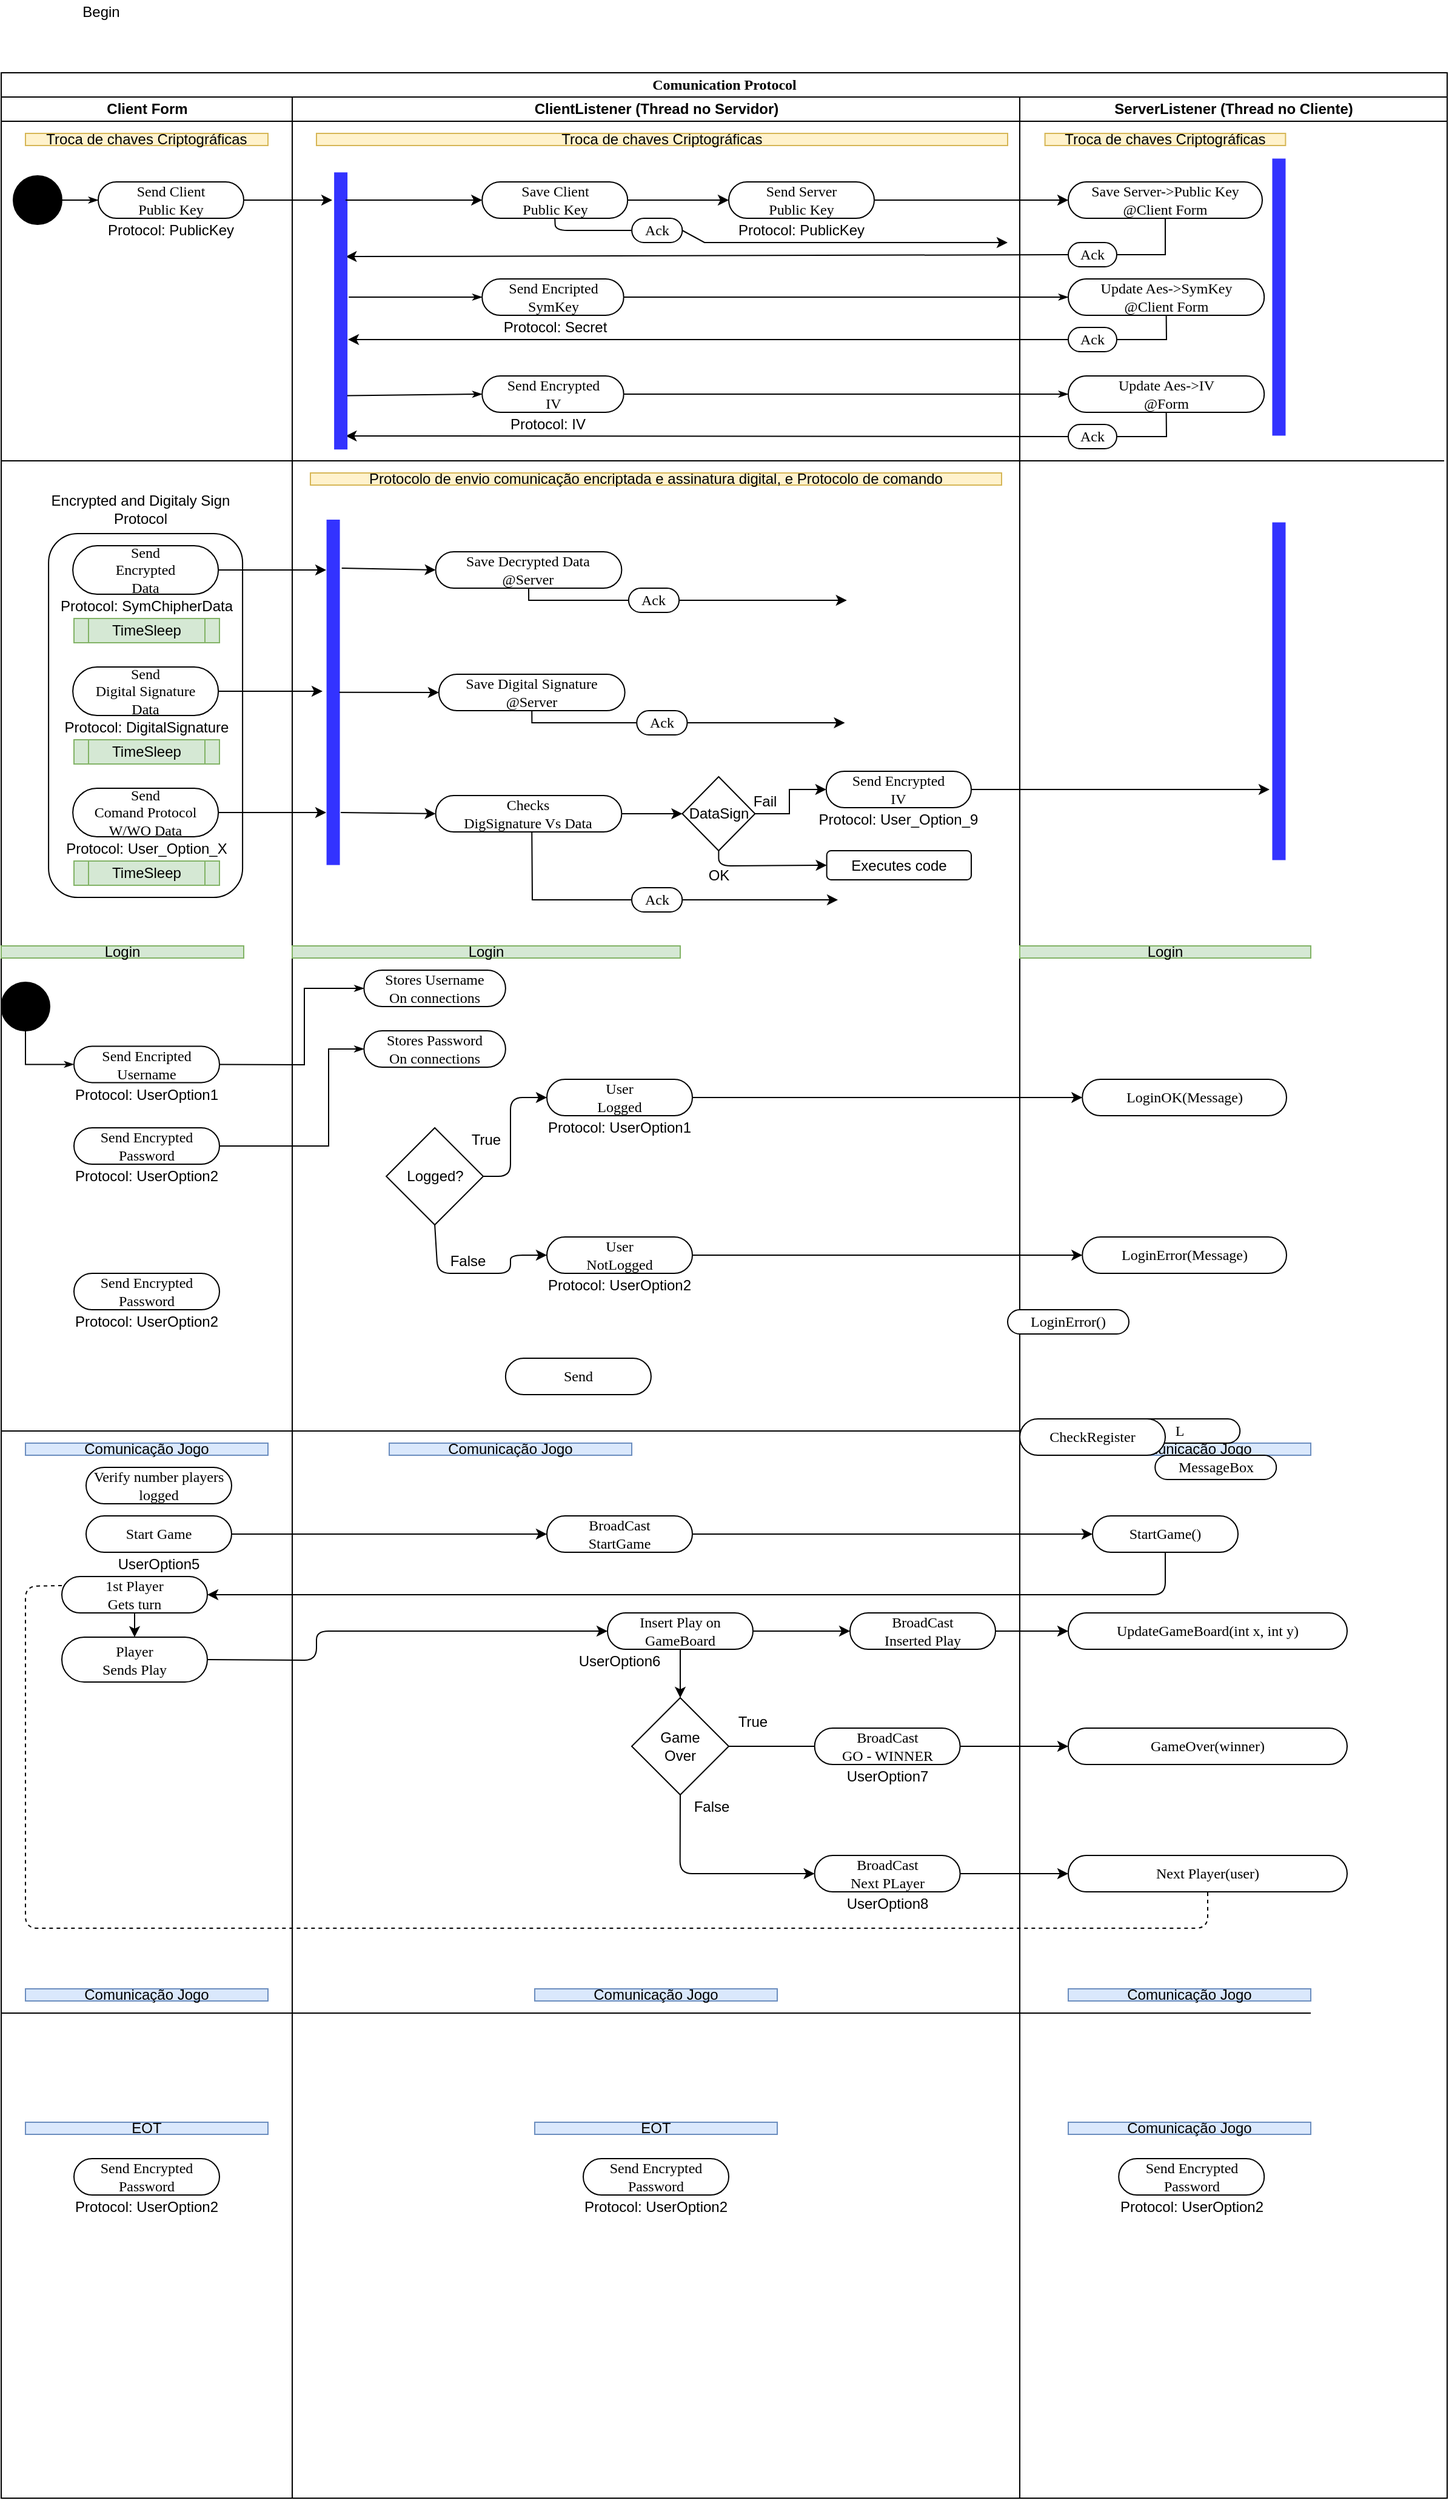 <mxfile version="12.9.13" type="device"><diagram name="Page-1" id="0783ab3e-0a74-02c8-0abd-f7b4e66b4bec"><mxGraphModel dx="1673" dy="967" grid="1" gridSize="10" guides="1" tooltips="1" connect="1" arrows="1" fold="1" page="1" pageScale="1" pageWidth="850" pageHeight="1100" background="#ffffff" math="0" shadow="0"><root><mxCell id="0"/><mxCell id="1" parent="0"/><mxCell id="bSccAnwzdmxCs68LairB-45" value="Begin" style="text;html=1;strokeColor=none;fillColor=none;align=center;verticalAlign=middle;whiteSpace=wrap;rounded=0;" parent="1" vertex="1"><mxGeometry x="105" width="35" height="20" as="geometry"/></mxCell><mxCell id="jubo3eDNt8fDiJuvAk2I-319" value="" style="endArrow=classic;html=1;entryX=0;entryY=0.5;entryDx=0;entryDy=0;" edge="1" parent="1" target="jubo3eDNt8fDiJuvAk2I-299"><mxGeometry width="50" height="50" relative="1" as="geometry"><mxPoint x="320" y="670" as="sourcePoint"/><mxPoint x="650" y="520" as="targetPoint"/></mxGeometry></mxCell><mxCell id="jubo3eDNt8fDiJuvAk2I-338" value="" style="endArrow=classic;html=1;exitX=1;exitY=0.5;exitDx=0;exitDy=0;" edge="1" parent="1" source="jubo3eDNt8fDiJuvAk2I-337"><mxGeometry width="50" height="50" relative="1" as="geometry"><mxPoint x="610" y="571" as="sourcePoint"/><mxPoint x="730" y="742" as="targetPoint"/></mxGeometry></mxCell><mxCell id="1c1d494c118603dd-1" value="Comunication Protocol" style="swimlane;html=1;childLayout=stackLayout;startSize=20;rounded=0;shadow=0;comic=0;labelBackgroundColor=none;strokeWidth=1;fontFamily=Verdana;fontSize=12;align=center;fillColor=#FFFFFF;" parent="1" vertex="1"><mxGeometry x="40" y="60" width="1192.49" height="2000" as="geometry"/></mxCell><mxCell id="bSccAnwzdmxCs68LairB-3" value="" style="endArrow=classic;html=1;exitX=1;exitY=0.5;exitDx=0;exitDy=0;" parent="1c1d494c118603dd-1" source="60571a20871a0731-8" edge="1"><mxGeometry width="50" height="50" relative="1" as="geometry"><mxPoint x="360" y="480" as="sourcePoint"/><mxPoint x="273" y="105" as="targetPoint"/></mxGeometry></mxCell><mxCell id="bSccAnwzdmxCs68LairB-34" style="rounded=0;html=1;labelBackgroundColor=none;startArrow=none;startFill=0;startSize=5;endArrow=classicThin;endFill=1;endSize=5;jettySize=auto;orthogonalLoop=1;strokeWidth=1;fontFamily=Verdana;fontSize=12;exitX=1;exitY=0.5;exitDx=0;exitDy=0;" parent="1c1d494c118603dd-1" source="bSccAnwzdmxCs68LairB-2" target="bSccAnwzdmxCs68LairB-11" edge="1"><mxGeometry relative="1" as="geometry"><mxPoint x="335.37" y="388" as="sourcePoint"/><mxPoint x="312.87" y="418" as="targetPoint"/></mxGeometry></mxCell><mxCell id="bSccAnwzdmxCs68LairB-36" style="edgeStyle=none;rounded=0;html=1;labelBackgroundColor=none;startArrow=none;startFill=0;startSize=5;endArrow=classicThin;endFill=1;endSize=5;jettySize=auto;orthogonalLoop=1;strokeWidth=1;fontFamily=Verdana;fontSize=12;exitX=1;exitY=0.5;exitDx=0;exitDy=0;entryX=0;entryY=0.5;entryDx=0;entryDy=0;" parent="1c1d494c118603dd-1" source="bSccAnwzdmxCs68LairB-35" target="bSccAnwzdmxCs68LairB-37" edge="1"><mxGeometry relative="1" as="geometry"><mxPoint x="457.745" y="340" as="sourcePoint"/><mxPoint x="501.615" y="372" as="targetPoint"/></mxGeometry></mxCell><mxCell id="bSccAnwzdmxCs68LairB-50" value="" style="endArrow=classic;html=1;exitX=0;exitY=0.5;exitDx=0;exitDy=0;" parent="1c1d494c118603dd-1" source="bSccAnwzdmxCs68LairB-48" edge="1"><mxGeometry width="50" height="50" relative="1" as="geometry"><mxPoint x="451.62" y="300" as="sourcePoint"/><mxPoint x="286" y="220" as="targetPoint"/></mxGeometry></mxCell><mxCell id="bSccAnwzdmxCs68LairB-53" value="" style="endArrow=classic;html=1;exitX=0;exitY=0.5;exitDx=0;exitDy=0;entryX=0.047;entryY=0.911;entryDx=0;entryDy=0;entryPerimeter=0;" parent="1c1d494c118603dd-1" source="bSccAnwzdmxCs68LairB-49" target="bSccAnwzdmxCs68LairB-38" edge="1"><mxGeometry width="50" height="50" relative="1" as="geometry"><mxPoint x="531.62" y="230" as="sourcePoint"/><mxPoint x="311.62" y="290" as="targetPoint"/></mxGeometry></mxCell><mxCell id="jubo3eDNt8fDiJuvAk2I-125" value="" style="endArrow=classic;html=1;entryX=0;entryY=0.5;entryDx=0;entryDy=0;exitX=1;exitY=0.5;exitDx=0;exitDy=0;" edge="1" parent="1c1d494c118603dd-1" source="jubo3eDNt8fDiJuvAk2I-119" target="jubo3eDNt8fDiJuvAk2I-4"><mxGeometry width="50" height="50" relative="1" as="geometry"><mxPoint x="780" y="327.31" as="sourcePoint"/><mxPoint x="830" y="277.31" as="targetPoint"/></mxGeometry></mxCell><mxCell id="jubo3eDNt8fDiJuvAk2I-134" value="" style="endArrow=classic;html=1;exitX=0;exitY=0.5;exitDx=0;exitDy=0;entryX=0.697;entryY=0.911;entryDx=0;entryDy=0;entryPerimeter=0;" edge="1" parent="1c1d494c118603dd-1" source="jubo3eDNt8fDiJuvAk2I-135" target="bSccAnwzdmxCs68LairB-38"><mxGeometry width="50" height="50" relative="1" as="geometry"><mxPoint x="405.62" y="190" as="sourcePoint"/><mxPoint x="290" y="150" as="targetPoint"/></mxGeometry></mxCell><mxCell id="1c1d494c118603dd-2" value="Client Form" style="swimlane;html=1;startSize=20;strokeColor=#000000;" parent="1c1d494c118603dd-1" vertex="1"><mxGeometry y="20" width="240" height="1980" as="geometry"/></mxCell><mxCell id="jubo3eDNt8fDiJuvAk2I-381" value="Encrypted and Digitaly Sign&lt;br&gt;Protocol" style="text;html=1;strokeColor=none;fillColor=none;align=center;verticalAlign=middle;whiteSpace=wrap;rounded=0;" vertex="1" parent="1c1d494c118603dd-2"><mxGeometry x="30" y="330" width="170" height="20" as="geometry"/></mxCell><mxCell id="jubo3eDNt8fDiJuvAk2I-153" value="" style="rounded=1;whiteSpace=wrap;html=1;" vertex="1" parent="1c1d494c118603dd-2"><mxGeometry x="39.06" y="360" width="160" height="300" as="geometry"/></mxCell><mxCell id="60571a20871a0731-4" value="" style="ellipse;whiteSpace=wrap;html=1;rounded=0;shadow=0;comic=0;labelBackgroundColor=none;strokeWidth=1;fillColor=#000000;fontFamily=Verdana;fontSize=12;align=center;" parent="1c1d494c118603dd-2" vertex="1"><mxGeometry x="10" y="65" width="40" height="40" as="geometry"/></mxCell><mxCell id="FUaLKaRU9jQ6jIUCndy3-42" value="Send Encrypted&lt;br&gt;Password" style="rounded=1;whiteSpace=wrap;html=1;shadow=0;comic=0;labelBackgroundColor=none;strokeWidth=1;fontFamily=Verdana;fontSize=12;align=center;arcSize=50;" parent="1c1d494c118603dd-2" vertex="1"><mxGeometry x="60" y="1700" width="120" height="30" as="geometry"/></mxCell><mxCell id="FUaLKaRU9jQ6jIUCndy3-41" value="Protocol: UserOption2" style="text;html=1;strokeColor=none;fillColor=none;align=center;verticalAlign=middle;whiteSpace=wrap;rounded=0;" parent="1c1d494c118603dd-2" vertex="1"><mxGeometry x="50" y="1730" width="140" height="20" as="geometry"/></mxCell><mxCell id="bSccAnwzdmxCs68LairB-56" value="Troca de chaves Criptográficas" style="text;html=1;strokeColor=#d6b656;fillColor=#fff2cc;align=center;verticalAlign=middle;whiteSpace=wrap;rounded=0;" parent="1c1d494c118603dd-2" vertex="1"><mxGeometry x="20" y="30" width="200" height="10" as="geometry"/></mxCell><mxCell id="FUaLKaRU9jQ6jIUCndy3-33" value="EOT" style="text;html=1;strokeColor=#6c8ebf;fillColor=#dae8fc;align=center;verticalAlign=middle;whiteSpace=wrap;rounded=0;" parent="1c1d494c118603dd-2" vertex="1"><mxGeometry x="20" y="1670" width="200" height="10" as="geometry"/></mxCell><mxCell id="jubo3eDNt8fDiJuvAk2I-344" value="TimeSleep" style="shape=process;whiteSpace=wrap;html=1;backgroundOutline=1;strokeColor=#82b366;fillColor=#d5e8d4;" vertex="1" parent="1c1d494c118603dd-2"><mxGeometry x="60" y="630" width="120" height="20" as="geometry"/></mxCell><mxCell id="FUaLKaRU9jQ6jIUCndy3-1" value="Protocol: PublicKey" style="text;html=1;strokeColor=none;fillColor=none;align=center;verticalAlign=middle;whiteSpace=wrap;rounded=0;" parent="1c1d494c118603dd-2" vertex="1"><mxGeometry x="80" y="100" width="120" height="20" as="geometry"/></mxCell><mxCell id="1c1d494c118603dd-27" style="edgeStyle=orthogonalEdgeStyle;rounded=0;html=1;labelBackgroundColor=none;startArrow=none;startFill=0;startSize=5;endArrow=classicThin;endFill=1;endSize=5;jettySize=auto;orthogonalLoop=1;strokeWidth=1;fontFamily=Verdana;fontSize=12;entryX=0;entryY=0.5;entryDx=0;entryDy=0;exitX=1;exitY=0.5;exitDx=0;exitDy=0;" parent="1c1d494c118603dd-2" source="60571a20871a0731-4" target="60571a20871a0731-8" edge="1"><mxGeometry relative="1" as="geometry"/></mxCell><mxCell id="60571a20871a0731-8" value="Send Client&lt;br&gt;Public Key" style="rounded=1;whiteSpace=wrap;html=1;shadow=0;comic=0;labelBackgroundColor=none;strokeWidth=1;fontFamily=Verdana;fontSize=12;align=center;arcSize=50;" parent="1c1d494c118603dd-2" vertex="1"><mxGeometry x="80" y="70" width="120" height="30" as="geometry"/></mxCell><mxCell id="bSccAnwzdmxCs68LairB-231" value="UserOption5" style="text;html=1;strokeColor=none;fillColor=none;align=center;verticalAlign=middle;whiteSpace=wrap;rounded=0;" parent="1c1d494c118603dd-2" vertex="1"><mxGeometry x="90" y="1200" width="80" height="20" as="geometry"/></mxCell><mxCell id="bSccAnwzdmxCs68LairB-161" value="1st Player&lt;br&gt;Gets turn" style="rounded=1;whiteSpace=wrap;html=1;shadow=0;comic=0;labelBackgroundColor=none;strokeWidth=1;fontFamily=Verdana;fontSize=12;align=center;arcSize=50;" parent="1c1d494c118603dd-2" vertex="1"><mxGeometry x="50" y="1220" width="120" height="30" as="geometry"/></mxCell><mxCell id="bSccAnwzdmxCs68LairB-172" value="" style="endArrow=classic;html=1;exitX=0.5;exitY=1;exitDx=0;exitDy=0;entryX=0.5;entryY=0;entryDx=0;entryDy=0;" parent="1c1d494c118603dd-2" source="bSccAnwzdmxCs68LairB-161" target="bSccAnwzdmxCs68LairB-173" edge="1"><mxGeometry width="50" height="50" relative="1" as="geometry"><mxPoint x="450" y="1300" as="sourcePoint"/><mxPoint x="500" y="1250" as="targetPoint"/></mxGeometry></mxCell><mxCell id="bSccAnwzdmxCs68LairB-190" value="Comunicação Jogo" style="text;html=1;strokeColor=#6c8ebf;fillColor=#dae8fc;align=center;verticalAlign=middle;whiteSpace=wrap;rounded=0;" parent="1c1d494c118603dd-2" vertex="1"><mxGeometry x="20" y="1110" width="200" height="10" as="geometry"/></mxCell><mxCell id="bSccAnwzdmxCs68LairB-153" value="Start Game" style="rounded=1;whiteSpace=wrap;html=1;shadow=0;comic=0;labelBackgroundColor=none;strokeWidth=1;fontFamily=Verdana;fontSize=12;align=center;arcSize=50;" parent="1c1d494c118603dd-2" vertex="1"><mxGeometry x="70" y="1170" width="120" height="30" as="geometry"/></mxCell><mxCell id="FUaLKaRU9jQ6jIUCndy3-159" value="Verify number players logged" style="rounded=1;whiteSpace=wrap;html=1;shadow=0;comic=0;labelBackgroundColor=none;strokeWidth=1;fontFamily=Verdana;fontSize=12;align=center;arcSize=50;" parent="1c1d494c118603dd-2" vertex="1"><mxGeometry x="70" y="1130" width="120" height="30" as="geometry"/></mxCell><mxCell id="bSccAnwzdmxCs68LairB-173" value="Player&lt;br&gt;Sends Play" style="rounded=1;whiteSpace=wrap;html=1;shadow=0;comic=0;labelBackgroundColor=none;strokeWidth=1;fontFamily=Verdana;fontSize=12;align=center;arcSize=50;" parent="1c1d494c118603dd-2" vertex="1"><mxGeometry x="50" y="1270" width="120" height="37" as="geometry"/></mxCell><mxCell id="bSccAnwzdmxCs68LairB-82" style="edgeStyle=orthogonalEdgeStyle;rounded=0;html=1;labelBackgroundColor=none;startArrow=none;startFill=0;startSize=5;endArrow=classicThin;endFill=1;endSize=5;jettySize=auto;orthogonalLoop=1;strokeWidth=1;fontFamily=Verdana;fontSize=12;entryX=0;entryY=0.5;entryDx=0;entryDy=0;exitX=0.5;exitY=1;exitDx=0;exitDy=0;" parent="1c1d494c118603dd-2" source="bSccAnwzdmxCs68LairB-83" target="bSccAnwzdmxCs68LairB-84" edge="1"><mxGeometry relative="1" as="geometry"/></mxCell><mxCell id="bSccAnwzdmxCs68LairB-83" value="" style="ellipse;whiteSpace=wrap;html=1;rounded=0;shadow=0;comic=0;labelBackgroundColor=none;strokeWidth=1;fillColor=#000000;fontFamily=Verdana;fontSize=12;align=center;" parent="1c1d494c118603dd-2" vertex="1"><mxGeometry y="730" width="40" height="40" as="geometry"/></mxCell><mxCell id="FUaLKaRU9jQ6jIUCndy3-164" value="Send Encrypted&lt;br&gt;Password" style="rounded=1;whiteSpace=wrap;html=1;shadow=0;comic=0;labelBackgroundColor=none;strokeWidth=1;fontFamily=Verdana;fontSize=12;align=center;arcSize=50;" parent="1c1d494c118603dd-2" vertex="1"><mxGeometry x="60" y="970" width="120" height="30" as="geometry"/></mxCell><mxCell id="FUaLKaRU9jQ6jIUCndy3-163" value="Protocol: UserOption2" style="text;html=1;strokeColor=none;fillColor=none;align=center;verticalAlign=middle;whiteSpace=wrap;rounded=0;" parent="1c1d494c118603dd-2" vertex="1"><mxGeometry x="50" y="1000" width="140" height="20" as="geometry"/></mxCell><mxCell id="FUaLKaRU9jQ6jIUCndy3-4" value="Protocol: UserOption2" style="text;html=1;strokeColor=none;fillColor=none;align=center;verticalAlign=middle;whiteSpace=wrap;rounded=0;" parent="1c1d494c118603dd-2" vertex="1"><mxGeometry x="50" y="880" width="140" height="20" as="geometry"/></mxCell><mxCell id="FUaLKaRU9jQ6jIUCndy3-2" value="Protocol: UserOption1" style="text;html=1;strokeColor=none;fillColor=none;align=center;verticalAlign=middle;whiteSpace=wrap;rounded=0;" parent="1c1d494c118603dd-2" vertex="1"><mxGeometry x="50" y="812.69" width="140" height="20" as="geometry"/></mxCell><mxCell id="bSccAnwzdmxCs68LairB-84" value="Send Encripted&lt;br&gt;Username" style="rounded=1;whiteSpace=wrap;html=1;shadow=0;comic=0;labelBackgroundColor=none;strokeWidth=1;fontFamily=Verdana;fontSize=12;align=center;arcSize=50;" parent="1c1d494c118603dd-2" vertex="1"><mxGeometry x="60" y="782.69" width="120" height="30" as="geometry"/></mxCell><mxCell id="bSccAnwzdmxCs68LairB-59" value="Login" style="text;html=1;strokeColor=#82b366;fillColor=#d5e8d4;align=center;verticalAlign=middle;whiteSpace=wrap;rounded=0;" parent="1c1d494c118603dd-2" vertex="1"><mxGeometry y="700" width="200" height="10" as="geometry"/></mxCell><mxCell id="bSccAnwzdmxCs68LairB-96" value="Send Encrypted&lt;br&gt;Password" style="rounded=1;whiteSpace=wrap;html=1;shadow=0;comic=0;labelBackgroundColor=none;strokeWidth=1;fontFamily=Verdana;fontSize=12;align=center;arcSize=50;" parent="1c1d494c118603dd-2" vertex="1"><mxGeometry x="60" y="850" width="120" height="30" as="geometry"/></mxCell><mxCell id="jubo3eDNt8fDiJuvAk2I-155" value="Protocol: User_Option_X" style="text;html=1;strokeColor=none;fillColor=none;align=center;verticalAlign=middle;whiteSpace=wrap;rounded=0;" vertex="1" parent="1c1d494c118603dd-2"><mxGeometry x="40" y="610" width="160" height="20" as="geometry"/></mxCell><mxCell id="jubo3eDNt8fDiJuvAk2I-152" value="Send&lt;br&gt;Comand Protocol&lt;br&gt;W/WO Data" style="rounded=1;whiteSpace=wrap;html=1;shadow=0;comic=0;labelBackgroundColor=none;strokeWidth=1;fontFamily=Verdana;fontSize=12;align=center;arcSize=50;" vertex="1" parent="1c1d494c118603dd-2"><mxGeometry x="59.06" y="570" width="120" height="40" as="geometry"/></mxCell><mxCell id="jubo3eDNt8fDiJuvAk2I-342" value="TimeSleep" style="shape=process;whiteSpace=wrap;html=1;backgroundOutline=1;strokeColor=#82b366;fillColor=#d5e8d4;" vertex="1" parent="1c1d494c118603dd-2"><mxGeometry x="60" y="530" width="120" height="20" as="geometry"/></mxCell><mxCell id="jubo3eDNt8fDiJuvAk2I-154" value="Protocol: DigitalSignature" style="text;html=1;strokeColor=none;fillColor=none;align=center;verticalAlign=middle;whiteSpace=wrap;rounded=0;" vertex="1" parent="1c1d494c118603dd-2"><mxGeometry x="40" y="510" width="160" height="20" as="geometry"/></mxCell><mxCell id="jubo3eDNt8fDiJuvAk2I-151" value="Send&lt;br&gt;Digital Signature&lt;br&gt;Data" style="rounded=1;whiteSpace=wrap;html=1;shadow=0;comic=0;labelBackgroundColor=none;strokeWidth=1;fontFamily=Verdana;fontSize=12;align=center;arcSize=50;" vertex="1" parent="1c1d494c118603dd-2"><mxGeometry x="59.06" y="470" width="120" height="40" as="geometry"/></mxCell><mxCell id="jubo3eDNt8fDiJuvAk2I-339" value="TimeSleep" style="shape=process;whiteSpace=wrap;html=1;backgroundOutline=1;strokeColor=#82b366;fillColor=#d5e8d4;" vertex="1" parent="1c1d494c118603dd-2"><mxGeometry x="60" y="430" width="120" height="20" as="geometry"/></mxCell><mxCell id="jubo3eDNt8fDiJuvAk2I-145" value="Protocol: SymChipherData" style="text;html=1;strokeColor=none;fillColor=none;align=center;verticalAlign=middle;whiteSpace=wrap;rounded=0;" vertex="1" parent="1c1d494c118603dd-2"><mxGeometry x="40" y="410" width="160" height="20" as="geometry"/></mxCell><mxCell id="jubo3eDNt8fDiJuvAk2I-147" value="Send&lt;br&gt;Encrypted&lt;br&gt;Data" style="rounded=1;whiteSpace=wrap;html=1;shadow=0;comic=0;labelBackgroundColor=none;strokeWidth=1;fontFamily=Verdana;fontSize=12;align=center;arcSize=50;" vertex="1" parent="1c1d494c118603dd-2"><mxGeometry x="59.06" y="370" width="120" height="40" as="geometry"/></mxCell><mxCell id="jubo3eDNt8fDiJuvAk2I-334" value="" style="endArrow=classic;html=1;exitX=1;exitY=0.5;exitDx=0;exitDy=0;rounded=0;" edge="1" parent="1c1d494c118603dd-1" source="jubo3eDNt8fDiJuvAk2I-332"><mxGeometry width="50" height="50" relative="1" as="geometry"><mxPoint x="575.75" y="150" as="sourcePoint"/><mxPoint x="830" y="140" as="targetPoint"/><Array as="points"><mxPoint x="580" y="140"/></Array></mxGeometry></mxCell><mxCell id="bSccAnwzdmxCs68LairB-86" style="edgeStyle=none;rounded=0;html=1;labelBackgroundColor=none;startArrow=none;startFill=0;startSize=5;endArrow=classicThin;endFill=1;endSize=5;jettySize=auto;orthogonalLoop=1;strokeWidth=1;fontFamily=Verdana;fontSize=12;entryX=0;entryY=0.5;entryDx=0;entryDy=0;exitX=1;exitY=0.5;exitDx=0;exitDy=0;" parent="1c1d494c118603dd-1" source="bSccAnwzdmxCs68LairB-84" target="bSccAnwzdmxCs68LairB-87" edge="1"><mxGeometry relative="1" as="geometry"><mxPoint x="257.19" y="775.0" as="sourcePoint"/><mxPoint x="-17.81" y="881.112" as="targetPoint"/><Array as="points"><mxPoint x="250" y="818"/><mxPoint x="250" y="755"/></Array></mxGeometry></mxCell><mxCell id="bSccAnwzdmxCs68LairB-88" style="edgeStyle=none;rounded=0;html=1;labelBackgroundColor=none;startArrow=none;startFill=0;startSize=5;endArrow=classicThin;endFill=1;endSize=5;jettySize=auto;orthogonalLoop=1;strokeWidth=1;fontFamily=Verdana;fontSize=12;entryX=0;entryY=0.5;entryDx=0;entryDy=0;exitX=1;exitY=0.5;exitDx=0;exitDy=0;" parent="1c1d494c118603dd-1" source="bSccAnwzdmxCs68LairB-96" target="bSccAnwzdmxCs68LairB-89" edge="1"><mxGeometry relative="1" as="geometry"><mxPoint x="250" y="910" as="sourcePoint"/><mxPoint x="25.44" y="765" as="targetPoint"/><Array as="points"><mxPoint x="270" y="885"/><mxPoint x="270" y="805"/></Array></mxGeometry></mxCell><mxCell id="FUaLKaRU9jQ6jIUCndy3-19" value="" style="endArrow=classic;html=1;entryX=0;entryY=0.5;entryDx=0;entryDy=0;exitX=1;exitY=0.5;exitDx=0;exitDy=0;" parent="1c1d494c118603dd-1" source="FUaLKaRU9jQ6jIUCndy3-17" target="FUaLKaRU9jQ6jIUCndy3-12" edge="1"><mxGeometry width="50" height="50" relative="1" as="geometry"><mxPoint x="370" y="800" as="sourcePoint"/><mxPoint x="420" y="750" as="targetPoint"/></mxGeometry></mxCell><mxCell id="FUaLKaRU9jQ6jIUCndy3-11" value="" style="endArrow=classic;html=1;entryX=0;entryY=0.5;entryDx=0;entryDy=0;exitX=1;exitY=0.5;exitDx=0;exitDy=0;" parent="1c1d494c118603dd-1" source="FUaLKaRU9jQ6jIUCndy3-6" target="bSccAnwzdmxCs68LairB-93" edge="1"><mxGeometry width="50" height="50" relative="1" as="geometry"><mxPoint x="370" y="1040" as="sourcePoint"/><mxPoint x="420" y="990" as="targetPoint"/></mxGeometry></mxCell><mxCell id="jubo3eDNt8fDiJuvAk2I-305" value="" style="endArrow=classic;html=1;exitX=1;exitY=0.5;exitDx=0;exitDy=0;" edge="1" parent="1c1d494c118603dd-1" source="jubo3eDNt8fDiJuvAk2I-301"><mxGeometry width="50" height="50" relative="1" as="geometry"><mxPoint x="547.37" y="410" as="sourcePoint"/><mxPoint x="697.37" y="435" as="targetPoint"/></mxGeometry></mxCell><mxCell id="1c1d494c118603dd-4" value="ClientListener (Thread no Servidor)" style="swimlane;html=1;startSize=20;strokeColor=#000000;" parent="1c1d494c118603dd-1" vertex="1"><mxGeometry x="240" y="20" width="600" height="1980" as="geometry"/></mxCell><mxCell id="bSccAnwzdmxCs68LairB-43" style="edgeStyle=none;rounded=0;html=1;labelBackgroundColor=none;startArrow=none;startFill=0;startSize=5;endArrow=classicThin;endFill=1;endSize=5;jettySize=auto;orthogonalLoop=1;strokeWidth=1;fontFamily=Verdana;fontSize=12;entryX=0;entryY=0.5;entryDx=0;entryDy=0;" parent="1c1d494c118603dd-4" target="bSccAnwzdmxCs68LairB-2" edge="1"><mxGeometry relative="1" as="geometry"><mxPoint x="46.62" y="165" as="sourcePoint"/><mxPoint x="51.62" y="331.112" as="targetPoint"/></mxGeometry></mxCell><mxCell id="jubo3eDNt8fDiJuvAk2I-139" value="" style="whiteSpace=wrap;html=1;rounded=0;shadow=0;comic=0;labelBackgroundColor=none;strokeWidth=1;fillColor=#3333FF;fontFamily=Verdana;fontSize=12;align=center;rotation=-90;strokeColor=#3333FF;" vertex="1" parent="1c1d494c118603dd-4"><mxGeometry x="-108.1" y="485.9" width="283.8" height="10" as="geometry"/></mxCell><mxCell id="bSccAnwzdmxCs68LairB-38" value="" style="whiteSpace=wrap;html=1;rounded=0;shadow=0;comic=0;labelBackgroundColor=none;strokeWidth=1;fillColor=#3333FF;fontFamily=Verdana;fontSize=12;align=center;rotation=-90;strokeColor=#3333FF;" parent="1c1d494c118603dd-4" vertex="1"><mxGeometry x="-73.69" y="171.39" width="227.49" height="10" as="geometry"/></mxCell><mxCell id="bSccAnwzdmxCs68LairB-44" style="edgeStyle=none;rounded=0;html=1;labelBackgroundColor=none;startArrow=none;startFill=0;startSize=5;endArrow=classicThin;endFill=1;endSize=5;jettySize=auto;orthogonalLoop=1;strokeWidth=1;fontFamily=Verdana;fontSize=12;entryX=0;entryY=0.5;entryDx=0;entryDy=0;exitX=0.193;exitY=1.03;exitDx=0;exitDy=0;exitPerimeter=0;" parent="1c1d494c118603dd-4" target="bSccAnwzdmxCs68LairB-35" edge="1" source="bSccAnwzdmxCs68LairB-38"><mxGeometry relative="1" as="geometry"><mxPoint x="48" y="245" as="sourcePoint"/><mxPoint x="94.87" y="215" as="targetPoint"/></mxGeometry></mxCell><mxCell id="jubo3eDNt8fDiJuvAk2I-298" value="Save Digital Signature&lt;br&gt;@Server" style="rounded=1;whiteSpace=wrap;html=1;shadow=0;comic=0;labelBackgroundColor=none;strokeWidth=1;fontFamily=Verdana;fontSize=12;align=center;arcSize=50;" vertex="1" parent="1c1d494c118603dd-4"><mxGeometry x="120.94" y="476" width="153.38" height="30" as="geometry"/></mxCell><mxCell id="jubo3eDNt8fDiJuvAk2I-308" value="" style="endArrow=none;html=1;entryX=0.5;entryY=1;entryDx=0;entryDy=0;rounded=0;exitX=0;exitY=0.5;exitDx=0;exitDy=0;" edge="1" parent="1c1d494c118603dd-4" source="jubo3eDNt8fDiJuvAk2I-309" target="jubo3eDNt8fDiJuvAk2I-298"><mxGeometry width="50" height="50" relative="1" as="geometry"><mxPoint x="105.75" y="462" as="sourcePoint"/><mxPoint x="201.69" y="506" as="targetPoint"/><Array as="points"><mxPoint x="197.69" y="516"/></Array></mxGeometry></mxCell><mxCell id="jubo3eDNt8fDiJuvAk2I-310" value="" style="endArrow=classic;html=1;exitX=1;exitY=0.5;exitDx=0;exitDy=0;" edge="1" parent="1c1d494c118603dd-4" source="jubo3eDNt8fDiJuvAk2I-309"><mxGeometry width="50" height="50" relative="1" as="geometry"><mxPoint x="275.75" y="492" as="sourcePoint"/><mxPoint x="455.75" y="516" as="targetPoint"/></mxGeometry></mxCell><mxCell id="jubo3eDNt8fDiJuvAk2I-302" value="" style="endArrow=none;html=1;entryX=0.5;entryY=1;entryDx=0;entryDy=0;rounded=0;exitX=0;exitY=0.5;exitDx=0;exitDy=0;" edge="1" parent="1c1d494c118603dd-4" source="jubo3eDNt8fDiJuvAk2I-301" target="jubo3eDNt8fDiJuvAk2I-141"><mxGeometry width="50" height="50" relative="1" as="geometry"><mxPoint x="379.06" y="421" as="sourcePoint"/><mxPoint x="212.68" y="421" as="targetPoint"/><Array as="points"><mxPoint x="195.06" y="415"/></Array></mxGeometry></mxCell><mxCell id="jubo3eDNt8fDiJuvAk2I-141" value="Save Decrypted Data&lt;br&gt;@Server" style="rounded=1;whiteSpace=wrap;html=1;shadow=0;comic=0;labelBackgroundColor=none;strokeWidth=1;fontFamily=Verdana;fontSize=12;align=center;arcSize=50;" vertex="1" parent="1c1d494c118603dd-4"><mxGeometry x="118.31" y="375" width="153.38" height="30" as="geometry"/></mxCell><mxCell id="jubo3eDNt8fDiJuvAk2I-301" value="Ack" style="rounded=1;whiteSpace=wrap;html=1;shadow=0;comic=0;labelBackgroundColor=none;strokeWidth=1;fontFamily=Verdana;fontSize=12;align=center;arcSize=50;" vertex="1" parent="1c1d494c118603dd-4"><mxGeometry x="277.44" y="405" width="41.62" height="20" as="geometry"/></mxCell><mxCell id="jubo3eDNt8fDiJuvAk2I-309" value="Ack" style="rounded=1;whiteSpace=wrap;html=1;shadow=0;comic=0;labelBackgroundColor=none;strokeWidth=1;fontFamily=Verdana;fontSize=12;align=center;arcSize=50;" vertex="1" parent="1c1d494c118603dd-4"><mxGeometry x="284.13" y="506" width="41.62" height="20" as="geometry"/></mxCell><mxCell id="jubo3eDNt8fDiJuvAk2I-140" value="Protocolo de envio comunicação encriptada e assinatura digital, e Protocolo de comando" style="text;html=1;strokeColor=#d6b656;fillColor=#fff2cc;align=center;verticalAlign=middle;whiteSpace=wrap;rounded=0;" vertex="1" parent="1c1d494c118603dd-4"><mxGeometry x="15" y="310" width="570" height="10" as="geometry"/></mxCell><mxCell id="jubo3eDNt8fDiJuvAk2I-1" value="Save Client&lt;br&gt;Public Key" style="rounded=1;whiteSpace=wrap;html=1;shadow=0;comic=0;labelBackgroundColor=none;strokeWidth=1;fontFamily=Verdana;fontSize=12;align=center;arcSize=50;" vertex="1" parent="1c1d494c118603dd-4"><mxGeometry x="156.62" y="70.0" width="120" height="30" as="geometry"/></mxCell><mxCell id="bSccAnwzdmxCs68LairB-2" value="Send Encripted SymKey" style="rounded=1;whiteSpace=wrap;html=1;shadow=0;comic=0;labelBackgroundColor=none;strokeWidth=1;fontFamily=Verdana;fontSize=12;align=center;arcSize=50;" parent="1c1d494c118603dd-4" vertex="1"><mxGeometry x="156.62" y="150" width="116.75" height="30" as="geometry"/></mxCell><mxCell id="FUaLKaRU9jQ6jIUCndy3-15" value="Protocol: Secret" style="text;html=1;strokeColor=none;fillColor=none;align=center;verticalAlign=middle;whiteSpace=wrap;rounded=0;" parent="1c1d494c118603dd-4" vertex="1"><mxGeometry x="156.62" y="180" width="120" height="20" as="geometry"/></mxCell><mxCell id="FUaLKaRU9jQ6jIUCndy3-16" value="Protocol: IV" style="text;html=1;strokeColor=none;fillColor=none;align=center;verticalAlign=middle;whiteSpace=wrap;rounded=0;" parent="1c1d494c118603dd-4" vertex="1"><mxGeometry x="150.94" y="260" width="120" height="20" as="geometry"/></mxCell><mxCell id="bSccAnwzdmxCs68LairB-35" value="Send Encrypted&lt;br&gt;IV" style="rounded=1;whiteSpace=wrap;html=1;shadow=0;comic=0;labelBackgroundColor=none;strokeWidth=1;fontFamily=Verdana;fontSize=12;align=center;arcSize=50;" parent="1c1d494c118603dd-4" vertex="1"><mxGeometry x="156.62" y="230" width="116.75" height="30" as="geometry"/></mxCell><mxCell id="jubo3eDNt8fDiJuvAk2I-137" value="" style="endArrow=none;html=1;" edge="1" parent="1c1d494c118603dd-4"><mxGeometry width="50" height="50" relative="1" as="geometry"><mxPoint x="-240" y="300" as="sourcePoint"/><mxPoint x="950" y="300" as="targetPoint"/></mxGeometry></mxCell><mxCell id="FUaLKaRU9jQ6jIUCndy3-25" value="" style="endArrow=none;html=1;" parent="1c1d494c118603dd-4" edge="1"><mxGeometry width="50" height="50" relative="1" as="geometry"><mxPoint x="-240" y="1580" as="sourcePoint"/><mxPoint x="840" y="1580" as="targetPoint"/></mxGeometry></mxCell><mxCell id="jubo3eDNt8fDiJuvAk2I-332" value="Ack" style="rounded=1;whiteSpace=wrap;html=1;shadow=0;comic=0;labelBackgroundColor=none;strokeWidth=1;fontFamily=Verdana;fontSize=12;align=center;arcSize=50;" vertex="1" parent="1c1d494c118603dd-4"><mxGeometry x="280.07" y="100" width="41.62" height="20" as="geometry"/></mxCell><mxCell id="bSccAnwzdmxCs68LairB-57" value="Troca de chaves Criptográficas" style="text;html=1;strokeColor=#d6b656;fillColor=#fff2cc;align=center;verticalAlign=middle;whiteSpace=wrap;rounded=0;" parent="1c1d494c118603dd-4" vertex="1"><mxGeometry x="20" y="30" width="570" height="10" as="geometry"/></mxCell><mxCell id="jubo3eDNt8fDiJuvAk2I-119" value="Send Server&lt;br&gt;Public Key" style="rounded=1;whiteSpace=wrap;html=1;shadow=0;comic=0;labelBackgroundColor=none;strokeWidth=1;fontFamily=Verdana;fontSize=12;align=center;arcSize=50;" vertex="1" parent="1c1d494c118603dd-4"><mxGeometry x="360" y="70.0" width="120" height="30" as="geometry"/></mxCell><mxCell id="jubo3eDNt8fDiJuvAk2I-120" value="Protocol: PublicKey" style="text;html=1;strokeColor=none;fillColor=none;align=center;verticalAlign=middle;whiteSpace=wrap;rounded=0;" vertex="1" parent="1c1d494c118603dd-4"><mxGeometry x="360.0" y="100" width="120" height="20" as="geometry"/></mxCell><mxCell id="FUaLKaRU9jQ6jIUCndy3-35" value="EOT" style="text;html=1;strokeColor=#6c8ebf;fillColor=#dae8fc;align=center;verticalAlign=middle;whiteSpace=wrap;rounded=0;" parent="1c1d494c118603dd-4" vertex="1"><mxGeometry x="200" y="1670" width="200" height="10" as="geometry"/></mxCell><mxCell id="FUaLKaRU9jQ6jIUCndy3-43" value="Send Encrypted&lt;br&gt;Password" style="rounded=1;whiteSpace=wrap;html=1;shadow=0;comic=0;labelBackgroundColor=none;strokeWidth=1;fontFamily=Verdana;fontSize=12;align=center;arcSize=50;" parent="1c1d494c118603dd-4" vertex="1"><mxGeometry x="240" y="1700" width="120" height="30" as="geometry"/></mxCell><mxCell id="FUaLKaRU9jQ6jIUCndy3-44" value="Protocol: UserOption2" style="text;html=1;strokeColor=none;fillColor=none;align=center;verticalAlign=middle;whiteSpace=wrap;rounded=0;" parent="1c1d494c118603dd-4" vertex="1"><mxGeometry x="230" y="1730" width="140" height="20" as="geometry"/></mxCell><mxCell id="jubo3eDNt8fDiJuvAk2I-121" value="" style="endArrow=classic;html=1;exitX=1;exitY=0.5;exitDx=0;exitDy=0;entryX=0;entryY=0.5;entryDx=0;entryDy=0;" edge="1" parent="1c1d494c118603dd-4" source="jubo3eDNt8fDiJuvAk2I-1" target="jubo3eDNt8fDiJuvAk2I-119"><mxGeometry width="50" height="50" relative="1" as="geometry"><mxPoint x="540" y="307.31" as="sourcePoint"/><mxPoint x="590" y="257.31" as="targetPoint"/></mxGeometry></mxCell><mxCell id="jubo3eDNt8fDiJuvAk2I-133" value="" style="endArrow=classic;html=1;entryX=0;entryY=0.5;entryDx=0;entryDy=0;" edge="1" parent="1c1d494c118603dd-4" target="jubo3eDNt8fDiJuvAk2I-1"><mxGeometry width="50" height="50" relative="1" as="geometry"><mxPoint x="44" y="85" as="sourcePoint"/><mxPoint x="420" y="10" as="targetPoint"/></mxGeometry></mxCell><mxCell id="bSccAnwzdmxCs68LairB-62" value="" style="endArrow=none;html=1;" parent="1c1d494c118603dd-4" edge="1"><mxGeometry width="50" height="50" relative="1" as="geometry"><mxPoint x="-240.0" y="1100" as="sourcePoint"/><mxPoint x="640" y="1100" as="targetPoint"/></mxGeometry></mxCell><mxCell id="bSccAnwzdmxCs68LairB-157" value="" style="endArrow=classic;html=1;exitX=0.5;exitY=1;exitDx=0;exitDy=0;entryX=0.5;entryY=0;entryDx=0;entryDy=0;" parent="1c1d494c118603dd-4" source="bSccAnwzdmxCs68LairB-162" target="bSccAnwzdmxCs68LairB-167" edge="1"><mxGeometry width="50" height="50" relative="1" as="geometry"><mxPoint x="280" y="1550" as="sourcePoint"/><mxPoint x="90" y="1330" as="targetPoint"/></mxGeometry></mxCell><mxCell id="bSccAnwzdmxCs68LairB-167" value="Game&lt;br&gt;Over" style="rhombus;whiteSpace=wrap;html=1;" parent="1c1d494c118603dd-4" vertex="1"><mxGeometry x="280" y="1320" width="80" height="80" as="geometry"/></mxCell><mxCell id="bSccAnwzdmxCs68LairB-178" value="" style="endArrow=none;html=1;exitX=1;exitY=0.5;exitDx=0;exitDy=0;entryX=0;entryY=0.5;entryDx=0;entryDy=0;" parent="1c1d494c118603dd-4" source="bSccAnwzdmxCs68LairB-167" target="bSccAnwzdmxCs68LairB-177" edge="1"><mxGeometry width="50" height="50" relative="1" as="geometry"><mxPoint x="430.81" y="1400" as="sourcePoint"/><mxPoint x="480.81" y="1350" as="targetPoint"/></mxGeometry></mxCell><mxCell id="bSccAnwzdmxCs68LairB-168" value="" style="endArrow=classic;html=1;exitX=0.5;exitY=1;exitDx=0;exitDy=0;entryX=0;entryY=0.5;entryDx=0;entryDy=0;" parent="1c1d494c118603dd-4" source="bSccAnwzdmxCs68LairB-167" target="bSccAnwzdmxCs68LairB-179" edge="1"><mxGeometry width="50" height="50" relative="1" as="geometry"><mxPoint x="430.81" y="1340" as="sourcePoint"/><mxPoint x="319.81" y="1430" as="targetPoint"/><Array as="points"><mxPoint x="319.81" y="1465"/></Array></mxGeometry></mxCell><mxCell id="bSccAnwzdmxCs68LairB-162" value="Insert Play on GameBoard" style="rounded=1;whiteSpace=wrap;html=1;shadow=0;comic=0;labelBackgroundColor=none;strokeWidth=1;fontFamily=Verdana;fontSize=12;align=center;arcSize=50;" parent="1c1d494c118603dd-4" vertex="1"><mxGeometry x="260" y="1250" width="120" height="30" as="geometry"/></mxCell><mxCell id="bSccAnwzdmxCs68LairB-229" value="UserOption8" style="text;html=1;strokeColor=none;fillColor=none;align=center;verticalAlign=middle;whiteSpace=wrap;rounded=0;" parent="1c1d494c118603dd-4" vertex="1"><mxGeometry x="450.81" y="1480" width="80" height="20" as="geometry"/></mxCell><mxCell id="bSccAnwzdmxCs68LairB-179" value="BroadCast&lt;br&gt;Next PLayer" style="rounded=1;whiteSpace=wrap;html=1;shadow=0;comic=0;labelBackgroundColor=none;strokeWidth=1;fontFamily=Verdana;fontSize=12;align=center;arcSize=50;" parent="1c1d494c118603dd-4" vertex="1"><mxGeometry x="430.81" y="1450" width="120" height="30" as="geometry"/></mxCell><mxCell id="bSccAnwzdmxCs68LairB-177" value="BroadCast&lt;br&gt;GO - WINNER" style="rounded=1;whiteSpace=wrap;html=1;shadow=0;comic=0;labelBackgroundColor=none;strokeWidth=1;fontFamily=Verdana;fontSize=12;align=center;arcSize=50;" parent="1c1d494c118603dd-4" vertex="1"><mxGeometry x="430.81" y="1345" width="120" height="30" as="geometry"/></mxCell><mxCell id="bSccAnwzdmxCs68LairB-230" value="UserOption7" style="text;html=1;strokeColor=none;fillColor=none;align=center;verticalAlign=middle;whiteSpace=wrap;rounded=0;" parent="1c1d494c118603dd-4" vertex="1"><mxGeometry x="450.81" y="1375" width="80" height="20" as="geometry"/></mxCell><mxCell id="bSccAnwzdmxCs68LairB-165" value="True" style="text;html=1;strokeColor=none;fillColor=none;align=center;verticalAlign=middle;whiteSpace=wrap;rounded=0;" parent="1c1d494c118603dd-4" vertex="1"><mxGeometry x="360" y="1330" width="40" height="20" as="geometry"/></mxCell><mxCell id="bSccAnwzdmxCs68LairB-166" value="False" style="text;html=1;strokeColor=none;fillColor=none;align=center;verticalAlign=middle;whiteSpace=wrap;rounded=0;" parent="1c1d494c118603dd-4" vertex="1"><mxGeometry x="326.18" y="1400" width="40" height="20" as="geometry"/></mxCell><mxCell id="bSccAnwzdmxCs68LairB-191" value="Comunicação Jogo" style="text;html=1;strokeColor=#6c8ebf;fillColor=#dae8fc;align=center;verticalAlign=middle;whiteSpace=wrap;rounded=0;" parent="1c1d494c118603dd-4" vertex="1"><mxGeometry x="80" y="1110" width="200" height="10" as="geometry"/></mxCell><mxCell id="bSccAnwzdmxCs68LairB-184" value="" style="endArrow=classic;html=1;exitX=1;exitY=0.5;exitDx=0;exitDy=0;entryX=0;entryY=0.5;entryDx=0;entryDy=0;" parent="1c1d494c118603dd-4" source="bSccAnwzdmxCs68LairB-162" target="bSccAnwzdmxCs68LairB-185" edge="1"><mxGeometry width="50" height="50" relative="1" as="geometry"><mxPoint x="210" y="1200" as="sourcePoint"/><mxPoint x="430" y="1265" as="targetPoint"/></mxGeometry></mxCell><mxCell id="FUaLKaRU9jQ6jIUCndy3-24" value="Comunicação Jogo" style="text;html=1;strokeColor=#6c8ebf;fillColor=#dae8fc;align=center;verticalAlign=middle;whiteSpace=wrap;rounded=0;" parent="1c1d494c118603dd-4" vertex="1"><mxGeometry x="-220" y="1560" width="200" height="10" as="geometry"/></mxCell><mxCell id="FUaLKaRU9jQ6jIUCndy3-21" value="False" style="text;html=1;strokeColor=none;fillColor=none;align=center;verticalAlign=middle;whiteSpace=wrap;rounded=0;" parent="1c1d494c118603dd-4" vertex="1"><mxGeometry x="125.37" y="950" width="40" height="20" as="geometry"/></mxCell><mxCell id="bSccAnwzdmxCs68LairB-60" value="Login" style="text;html=1;strokeColor=#82b366;fillColor=#d5e8d4;align=center;verticalAlign=middle;whiteSpace=wrap;rounded=0;" parent="1c1d494c118603dd-4" vertex="1"><mxGeometry y="700" width="320" height="10" as="geometry"/></mxCell><mxCell id="FUaLKaRU9jQ6jIUCndy3-23" value="True" style="text;html=1;strokeColor=none;fillColor=none;align=center;verticalAlign=middle;whiteSpace=wrap;rounded=0;" parent="1c1d494c118603dd-4" vertex="1"><mxGeometry x="140" y="850" width="40" height="20" as="geometry"/></mxCell><mxCell id="bSccAnwzdmxCs68LairB-98" value="Send" style="rounded=1;whiteSpace=wrap;html=1;shadow=0;comic=0;labelBackgroundColor=none;strokeWidth=1;fontFamily=Verdana;fontSize=12;align=center;arcSize=50;" parent="1c1d494c118603dd-4" vertex="1"><mxGeometry x="175.94" y="1040" width="120" height="30" as="geometry"/></mxCell><mxCell id="FUaLKaRU9jQ6jIUCndy3-6" value="User&lt;br&gt;Logged" style="rounded=1;whiteSpace=wrap;html=1;shadow=0;comic=0;labelBackgroundColor=none;strokeWidth=1;fontFamily=Verdana;fontSize=12;align=center;arcSize=50;" parent="1c1d494c118603dd-4" vertex="1"><mxGeometry x="210" y="810" width="120" height="30" as="geometry"/></mxCell><mxCell id="FUaLKaRU9jQ6jIUCndy3-14" value="Protocol: UserOption1" style="text;html=1;strokeColor=none;fillColor=none;align=center;verticalAlign=middle;whiteSpace=wrap;rounded=0;" parent="1c1d494c118603dd-4" vertex="1"><mxGeometry x="200" y="840" width="140" height="20" as="geometry"/></mxCell><mxCell id="FUaLKaRU9jQ6jIUCndy3-17" value="User&lt;br&gt;NotLogged" style="rounded=1;whiteSpace=wrap;html=1;shadow=0;comic=0;labelBackgroundColor=none;strokeWidth=1;fontFamily=Verdana;fontSize=12;align=center;arcSize=50;" parent="1c1d494c118603dd-4" vertex="1"><mxGeometry x="210" y="940" width="120" height="30" as="geometry"/></mxCell><mxCell id="FUaLKaRU9jQ6jIUCndy3-18" value="Protocol: UserOption2" style="text;html=1;strokeColor=none;fillColor=none;align=center;verticalAlign=middle;whiteSpace=wrap;rounded=0;" parent="1c1d494c118603dd-4" vertex="1"><mxGeometry x="200" y="970" width="140" height="20" as="geometry"/></mxCell><mxCell id="FUaLKaRU9jQ6jIUCndy3-20" value="" style="endArrow=classic;html=1;entryX=0;entryY=0.5;entryDx=0;entryDy=0;exitX=0.5;exitY=1;exitDx=0;exitDy=0;" parent="1c1d494c118603dd-4" source="bSccAnwzdmxCs68LairB-196" target="FUaLKaRU9jQ6jIUCndy3-17" edge="1"><mxGeometry width="50" height="50" relative="1" as="geometry"><mxPoint x="120" y="940" as="sourcePoint"/><mxPoint x="180" y="870" as="targetPoint"/><Array as="points"><mxPoint x="120" y="970"/><mxPoint x="180" y="970"/><mxPoint x="180" y="955"/></Array></mxGeometry></mxCell><mxCell id="FUaLKaRU9jQ6jIUCndy3-10" value="" style="endArrow=classic;html=1;entryX=0;entryY=0.5;entryDx=0;entryDy=0;" parent="1c1d494c118603dd-4" target="FUaLKaRU9jQ6jIUCndy3-6" edge="1"><mxGeometry width="50" height="50" relative="1" as="geometry"><mxPoint x="158" y="890" as="sourcePoint"/><mxPoint x="290" y="820" as="targetPoint"/><Array as="points"><mxPoint x="180" y="890"/><mxPoint x="180" y="825"/></Array></mxGeometry></mxCell><mxCell id="bSccAnwzdmxCs68LairB-89" value="Stores Password&lt;br&gt;On connections" style="rounded=1;whiteSpace=wrap;html=1;shadow=0;comic=0;labelBackgroundColor=none;strokeWidth=1;fontFamily=Verdana;fontSize=12;align=center;arcSize=50;" parent="1c1d494c118603dd-4" vertex="1"><mxGeometry x="59.19" y="770" width="116.75" height="30" as="geometry"/></mxCell><mxCell id="bSccAnwzdmxCs68LairB-87" value="Stores Username&lt;br&gt;On connections" style="rounded=1;whiteSpace=wrap;html=1;shadow=0;comic=0;labelBackgroundColor=none;strokeWidth=1;fontFamily=Verdana;fontSize=12;align=center;arcSize=50;" parent="1c1d494c118603dd-4" vertex="1"><mxGeometry x="59.19" y="720" width="116.75" height="30" as="geometry"/></mxCell><mxCell id="bSccAnwzdmxCs68LairB-196" value="Logged?" style="rhombus;whiteSpace=wrap;html=1;" parent="1c1d494c118603dd-4" vertex="1"><mxGeometry x="77.56" y="850" width="80" height="80" as="geometry"/></mxCell><mxCell id="bSccAnwzdmxCs68LairB-201" value="UserOption6" style="text;html=1;strokeColor=none;fillColor=none;align=center;verticalAlign=middle;whiteSpace=wrap;rounded=0;" parent="1c1d494c118603dd-4" vertex="1"><mxGeometry x="230" y="1280" width="80" height="20" as="geometry"/></mxCell><mxCell id="bSccAnwzdmxCs68LairB-154" value="BroadCast&lt;br&gt;StartGame" style="rounded=1;whiteSpace=wrap;html=1;shadow=0;comic=0;labelBackgroundColor=none;strokeWidth=1;fontFamily=Verdana;fontSize=12;align=center;arcSize=50;" parent="1c1d494c118603dd-4" vertex="1"><mxGeometry x="210" y="1170" width="120" height="30" as="geometry"/></mxCell><mxCell id="FUaLKaRU9jQ6jIUCndy3-26" value="Comunicação Jogo" style="text;html=1;strokeColor=#6c8ebf;fillColor=#dae8fc;align=center;verticalAlign=middle;whiteSpace=wrap;rounded=0;" parent="1c1d494c118603dd-4" vertex="1"><mxGeometry x="200" y="1560" width="200" height="10" as="geometry"/></mxCell><mxCell id="jubo3eDNt8fDiJuvAk2I-336" value="" style="endArrow=none;html=1;entryX=0.5;entryY=1;entryDx=0;entryDy=0;rounded=0;exitX=0;exitY=0.5;exitDx=0;exitDy=0;" edge="1" parent="1c1d494c118603dd-4" source="jubo3eDNt8fDiJuvAk2I-337"><mxGeometry width="50" height="50" relative="1" as="geometry"><mxPoint x="-174.25" y="502" as="sourcePoint"/><mxPoint x="197.63" y="606" as="targetPoint"/><Array as="points"><mxPoint x="198" y="662"/></Array></mxGeometry></mxCell><mxCell id="jubo3eDNt8fDiJuvAk2I-337" value="Ack" style="rounded=1;whiteSpace=wrap;html=1;shadow=0;comic=0;labelBackgroundColor=none;strokeWidth=1;fontFamily=Verdana;fontSize=12;align=center;arcSize=50;" vertex="1" parent="1c1d494c118603dd-4"><mxGeometry x="280.0" y="652" width="41.62" height="20" as="geometry"/></mxCell><mxCell id="jubo3eDNt8fDiJuvAk2I-324" value="Fail" style="text;html=1;strokeColor=none;fillColor=none;align=center;verticalAlign=middle;whiteSpace=wrap;rounded=0;" vertex="1" parent="1c1d494c118603dd-4"><mxGeometry x="370" y="571" width="40" height="20" as="geometry"/></mxCell><mxCell id="jubo3eDNt8fDiJuvAk2I-299" value="Checks &lt;br&gt;DigSignature Vs Data" style="rounded=1;whiteSpace=wrap;html=1;shadow=0;comic=0;labelBackgroundColor=none;strokeWidth=1;fontFamily=Verdana;fontSize=12;align=center;arcSize=50;" vertex="1" parent="1c1d494c118603dd-4"><mxGeometry x="118.31" y="576" width="153.38" height="30" as="geometry"/></mxCell><mxCell id="jubo3eDNt8fDiJuvAk2I-320" value="DataSign" style="rhombus;whiteSpace=wrap;html=1;strokeColor=#000000;fillColor=#FFFFFF;" vertex="1" parent="1c1d494c118603dd-4"><mxGeometry x="321.69" y="560.5" width="60" height="61" as="geometry"/></mxCell><mxCell id="jubo3eDNt8fDiJuvAk2I-322" value="OK" style="text;html=1;strokeColor=none;fillColor=none;align=center;verticalAlign=middle;whiteSpace=wrap;rounded=0;" vertex="1" parent="1c1d494c118603dd-4"><mxGeometry x="331.69" y="632" width="40" height="20" as="geometry"/></mxCell><mxCell id="jubo3eDNt8fDiJuvAk2I-323" value="" style="endArrow=classic;html=1;exitX=0.5;exitY=1;exitDx=0;exitDy=0;entryX=0;entryY=0.5;entryDx=0;entryDy=0;" edge="1" parent="1c1d494c118603dd-4" source="jubo3eDNt8fDiJuvAk2I-320" target="jubo3eDNt8fDiJuvAk2I-321"><mxGeometry width="50" height="50" relative="1" as="geometry"><mxPoint x="281.69" y="552" as="sourcePoint"/><mxPoint x="331.69" y="502" as="targetPoint"/><Array as="points"><mxPoint x="351.69" y="634"/></Array></mxGeometry></mxCell><mxCell id="jubo3eDNt8fDiJuvAk2I-326" value="" style="endArrow=classic;html=1;exitX=1;exitY=0.5;exitDx=0;exitDy=0;entryX=0;entryY=0.5;entryDx=0;entryDy=0;" edge="1" parent="1c1d494c118603dd-4" source="jubo3eDNt8fDiJuvAk2I-299" target="jubo3eDNt8fDiJuvAk2I-320"><mxGeometry width="50" height="50" relative="1" as="geometry"><mxPoint x="231.69" y="602" as="sourcePoint"/><mxPoint x="281.69" y="552" as="targetPoint"/></mxGeometry></mxCell><mxCell id="jubo3eDNt8fDiJuvAk2I-328" value="Protocol: User_Option_9" style="text;html=1;strokeColor=none;fillColor=none;align=center;verticalAlign=middle;whiteSpace=wrap;rounded=0;" vertex="1" parent="1c1d494c118603dd-4"><mxGeometry x="430.0" y="586" width="140" height="20" as="geometry"/></mxCell><mxCell id="jubo3eDNt8fDiJuvAk2I-325" value="" style="endArrow=classic;html=1;exitX=1;exitY=0.5;exitDx=0;exitDy=0;entryX=0;entryY=0.5;entryDx=0;entryDy=0;rounded=0;" edge="1" parent="1c1d494c118603dd-4" source="jubo3eDNt8fDiJuvAk2I-320" target="jubo3eDNt8fDiJuvAk2I-329"><mxGeometry width="50" height="50" relative="1" as="geometry"><mxPoint x="281.69" y="552" as="sourcePoint"/><mxPoint x="441.69" y="591" as="targetPoint"/><Array as="points"><mxPoint x="410" y="591"/><mxPoint x="410" y="571"/></Array></mxGeometry></mxCell><mxCell id="jubo3eDNt8fDiJuvAk2I-321" value="Executes code" style="rounded=1;whiteSpace=wrap;html=1;strokeColor=#000000;fillColor=#FFFFFF;" vertex="1" parent="1c1d494c118603dd-4"><mxGeometry x="440.81" y="621.5" width="119.19" height="24" as="geometry"/></mxCell><mxCell id="jubo3eDNt8fDiJuvAk2I-329" value="Send Encrypted&lt;br&gt;IV" style="rounded=1;whiteSpace=wrap;html=1;shadow=0;comic=0;labelBackgroundColor=none;strokeWidth=1;fontFamily=Verdana;fontSize=12;align=center;arcSize=50;" vertex="1" parent="1c1d494c118603dd-4"><mxGeometry x="440.389" y="556" width="119.611" height="30" as="geometry"/></mxCell><mxCell id="bSccAnwzdmxCs68LairB-185" value="BroadCast&lt;br&gt;Inserted Play" style="rounded=1;whiteSpace=wrap;html=1;shadow=0;comic=0;labelBackgroundColor=none;strokeWidth=1;fontFamily=Verdana;fontSize=12;align=center;arcSize=50;" parent="1c1d494c118603dd-4" vertex="1"><mxGeometry x="460" y="1250" width="120" height="30" as="geometry"/></mxCell><mxCell id="jubo3eDNt8fDiJuvAk2I-156" value="" style="endArrow=classic;html=1;entryX=0;entryY=0.5;entryDx=0;entryDy=0;exitX=0.861;exitY=1.203;exitDx=0;exitDy=0;exitPerimeter=0;" edge="1" parent="1c1d494c118603dd-4" source="jubo3eDNt8fDiJuvAk2I-139" target="jubo3eDNt8fDiJuvAk2I-141"><mxGeometry width="50" height="50" relative="1" as="geometry"><mxPoint x="43" y="385" as="sourcePoint"/><mxPoint x="270" y="290" as="targetPoint"/></mxGeometry></mxCell><mxCell id="jubo3eDNt8fDiJuvAk2I-307" value="" style="endArrow=classic;html=1;exitX=0.5;exitY=1;exitDx=0;exitDy=0;entryX=0;entryY=0.5;entryDx=0;entryDy=0;" edge="1" parent="1c1d494c118603dd-4" source="jubo3eDNt8fDiJuvAk2I-139" target="jubo3eDNt8fDiJuvAk2I-298"><mxGeometry width="50" height="50" relative="1" as="geometry"><mxPoint x="310" y="380" as="sourcePoint"/><mxPoint x="360" y="330" as="targetPoint"/></mxGeometry></mxCell><mxCell id="jubo3eDNt8fDiJuvAk2I-333" value="" style="endArrow=none;html=1;exitX=0.5;exitY=1;exitDx=0;exitDy=0;entryX=0;entryY=0.5;entryDx=0;entryDy=0;" edge="1" parent="1c1d494c118603dd-4" source="jubo3eDNt8fDiJuvAk2I-1" target="jubo3eDNt8fDiJuvAk2I-332"><mxGeometry width="50" height="50" relative="1" as="geometry"><mxPoint x="270" y="410" as="sourcePoint"/><mxPoint x="320" y="360" as="targetPoint"/><Array as="points"><mxPoint x="217" y="110"/></Array></mxGeometry></mxCell><mxCell id="bSccAnwzdmxCs68LairB-8" value="ServerListener (Thread no Cliente)" style="swimlane;html=1;startSize=20;" parent="1c1d494c118603dd-1" vertex="1"><mxGeometry x="840" y="20" width="352.49" height="1980" as="geometry"/></mxCell><mxCell id="jubo3eDNt8fDiJuvAk2I-136" value="" style="endArrow=none;html=1;entryX=0.5;entryY=1;entryDx=0;entryDy=0;exitX=1;exitY=0.5;exitDx=0;exitDy=0;rounded=0;" edge="1" parent="bSccAnwzdmxCs68LairB-8" source="jubo3eDNt8fDiJuvAk2I-135" target="jubo3eDNt8fDiJuvAk2I-4"><mxGeometry width="50" height="50" relative="1" as="geometry"><mxPoint x="-914.38" y="150" as="sourcePoint"/><mxPoint x="135.62" y="110" as="targetPoint"/><Array as="points"><mxPoint x="120" y="130"/></Array></mxGeometry></mxCell><mxCell id="bSccAnwzdmxCs68LairB-48" value="Ack" style="rounded=1;whiteSpace=wrap;html=1;shadow=0;comic=0;labelBackgroundColor=none;strokeWidth=1;fontFamily=Verdana;fontSize=12;align=center;arcSize=50;" parent="bSccAnwzdmxCs68LairB-8" vertex="1"><mxGeometry x="40" y="190" width="40" height="20" as="geometry"/></mxCell><mxCell id="jubo3eDNt8fDiJuvAk2I-135" value="Ack" style="rounded=1;whiteSpace=wrap;html=1;shadow=0;comic=0;labelBackgroundColor=none;strokeWidth=1;fontFamily=Verdana;fontSize=12;align=center;arcSize=50;" vertex="1" parent="bSccAnwzdmxCs68LairB-8"><mxGeometry x="40.0" y="120" width="40" height="20" as="geometry"/></mxCell><mxCell id="bSccAnwzdmxCs68LairB-49" value="Ack" style="rounded=1;whiteSpace=wrap;html=1;shadow=0;comic=0;labelBackgroundColor=none;strokeWidth=1;fontFamily=Verdana;fontSize=12;align=center;arcSize=50;" parent="bSccAnwzdmxCs68LairB-8" vertex="1"><mxGeometry x="40" y="270" width="40" height="20" as="geometry"/></mxCell><mxCell id="jubo3eDNt8fDiJuvAk2I-4" value="Save Server-&amp;gt;Public Key @Client Form" style="rounded=1;whiteSpace=wrap;html=1;shadow=0;comic=0;labelBackgroundColor=none;strokeWidth=1;fontFamily=Verdana;fontSize=12;align=center;arcSize=50;" vertex="1" parent="bSccAnwzdmxCs68LairB-8"><mxGeometry x="40" y="70" width="160" height="30" as="geometry"/></mxCell><mxCell id="bSccAnwzdmxCs68LairB-37" value="Update Aes-&amp;gt;IV&lt;br&gt;@Form" style="rounded=1;whiteSpace=wrap;html=1;shadow=0;comic=0;labelBackgroundColor=none;strokeWidth=1;fontFamily=Verdana;fontSize=12;align=center;arcSize=50;" parent="bSccAnwzdmxCs68LairB-8" vertex="1"><mxGeometry x="40" y="230" width="161.62" height="30" as="geometry"/></mxCell><mxCell id="bSccAnwzdmxCs68LairB-192" value="Comunicação Jogo" style="text;html=1;strokeColor=#6c8ebf;fillColor=#dae8fc;align=center;verticalAlign=middle;whiteSpace=wrap;rounded=0;" parent="bSccAnwzdmxCs68LairB-8" vertex="1"><mxGeometry x="40" y="1110" width="200" height="10" as="geometry"/></mxCell><mxCell id="bSccAnwzdmxCs68LairB-159" value="StartGame()" style="rounded=1;whiteSpace=wrap;html=1;shadow=0;comic=0;labelBackgroundColor=none;strokeWidth=1;fontFamily=Verdana;fontSize=12;align=center;arcSize=50;" parent="bSccAnwzdmxCs68LairB-8" vertex="1"><mxGeometry x="60" y="1170" width="120" height="30" as="geometry"/></mxCell><mxCell id="bSccAnwzdmxCs68LairB-187" value="UpdateGameBoard(int x, int y)" style="rounded=1;whiteSpace=wrap;html=1;shadow=0;comic=0;labelBackgroundColor=none;strokeWidth=1;fontFamily=Verdana;fontSize=12;align=center;arcSize=50;" parent="bSccAnwzdmxCs68LairB-8" vertex="1"><mxGeometry x="40" y="1250" width="230" height="30" as="geometry"/></mxCell><mxCell id="bSccAnwzdmxCs68LairB-180" value="Next Player(user)" style="rounded=1;whiteSpace=wrap;html=1;shadow=0;comic=0;labelBackgroundColor=none;strokeWidth=1;fontFamily=Verdana;fontSize=12;align=center;arcSize=50;" parent="bSccAnwzdmxCs68LairB-8" vertex="1"><mxGeometry x="40" y="1450" width="230" height="30" as="geometry"/></mxCell><mxCell id="bSccAnwzdmxCs68LairB-164" value="GameOver(winner)" style="rounded=1;whiteSpace=wrap;html=1;shadow=0;comic=0;labelBackgroundColor=none;strokeWidth=1;fontFamily=Verdana;fontSize=12;align=center;arcSize=50;" parent="bSccAnwzdmxCs68LairB-8" vertex="1"><mxGeometry x="40" y="1345" width="230" height="30" as="geometry"/></mxCell><mxCell id="FUaLKaRU9jQ6jIUCndy3-27" value="Comunicação Jogo" style="text;html=1;strokeColor=#6c8ebf;fillColor=#dae8fc;align=center;verticalAlign=middle;whiteSpace=wrap;rounded=0;" parent="bSccAnwzdmxCs68LairB-8" vertex="1"><mxGeometry x="40" y="1560" width="200" height="10" as="geometry"/></mxCell><mxCell id="FUaLKaRU9jQ6jIUCndy3-36" value="Comunicação Jogo" style="text;html=1;strokeColor=#6c8ebf;fillColor=#dae8fc;align=center;verticalAlign=middle;whiteSpace=wrap;rounded=0;" parent="bSccAnwzdmxCs68LairB-8" vertex="1"><mxGeometry x="40" y="1670" width="200" height="10" as="geometry"/></mxCell><mxCell id="FUaLKaRU9jQ6jIUCndy3-45" value="Send Encrypted&lt;br&gt;Password" style="rounded=1;whiteSpace=wrap;html=1;shadow=0;comic=0;labelBackgroundColor=none;strokeWidth=1;fontFamily=Verdana;fontSize=12;align=center;arcSize=50;" parent="bSccAnwzdmxCs68LairB-8" vertex="1"><mxGeometry x="81.62" y="1700" width="120" height="30" as="geometry"/></mxCell><mxCell id="FUaLKaRU9jQ6jIUCndy3-46" value="Protocol: UserOption2" style="text;html=1;strokeColor=none;fillColor=none;align=center;verticalAlign=middle;whiteSpace=wrap;rounded=0;" parent="bSccAnwzdmxCs68LairB-8" vertex="1"><mxGeometry x="71.62" y="1730" width="140" height="20" as="geometry"/></mxCell><mxCell id="bSccAnwzdmxCs68LairB-58" value="Troca de chaves Criptográficas" style="text;html=1;strokeColor=#d6b656;fillColor=#fff2cc;align=center;verticalAlign=middle;whiteSpace=wrap;rounded=0;" parent="bSccAnwzdmxCs68LairB-8" vertex="1"><mxGeometry x="20.81" y="30" width="198.38" height="10" as="geometry"/></mxCell><mxCell id="bSccAnwzdmxCs68LairB-52" value="" style="endArrow=none;html=1;entryX=0.5;entryY=1;entryDx=0;entryDy=0;exitX=1;exitY=0.5;exitDx=0;exitDy=0;rounded=0;" parent="bSccAnwzdmxCs68LairB-8" source="bSccAnwzdmxCs68LairB-49" target="bSccAnwzdmxCs68LairB-37" edge="1"><mxGeometry width="50" height="50" relative="1" as="geometry"><mxPoint x="91.62" y="300" as="sourcePoint"/><mxPoint x="151.62" y="280" as="targetPoint"/><Array as="points"><mxPoint x="121" y="280"/></Array></mxGeometry></mxCell><mxCell id="bSccAnwzdmxCs68LairB-51" value="" style="endArrow=none;html=1;entryX=0.5;entryY=1;entryDx=0;entryDy=0;exitX=1;exitY=0.5;exitDx=0;exitDy=0;rounded=0;" parent="bSccAnwzdmxCs68LairB-8" source="bSccAnwzdmxCs68LairB-48" target="bSccAnwzdmxCs68LairB-11" edge="1"><mxGeometry width="50" height="50" relative="1" as="geometry"><mxPoint x="-28.38" y="280" as="sourcePoint"/><mxPoint x="21.62" y="230" as="targetPoint"/><Array as="points"><mxPoint x="121" y="200"/></Array></mxGeometry></mxCell><mxCell id="bSccAnwzdmxCs68LairB-11" value="Update Aes-&amp;gt;SymKey&lt;br&gt;@Client Form" style="rounded=1;whiteSpace=wrap;html=1;shadow=0;comic=0;labelBackgroundColor=none;strokeWidth=1;fontFamily=Verdana;fontSize=12;align=center;arcSize=50;" parent="bSccAnwzdmxCs68LairB-8" vertex="1"><mxGeometry x="40" y="150" width="161.62" height="30" as="geometry"/></mxCell><mxCell id="jubo3eDNt8fDiJuvAk2I-315" value="" style="whiteSpace=wrap;html=1;rounded=0;shadow=0;comic=0;labelBackgroundColor=none;strokeWidth=1;fillColor=#3333FF;fontFamily=Verdana;fontSize=12;align=center;rotation=-90;strokeColor=#3333FF;" vertex="1" parent="bSccAnwzdmxCs68LairB-8"><mxGeometry x="75" y="485" width="277.49" height="10" as="geometry"/></mxCell><mxCell id="jubo3eDNt8fDiJuvAk2I-150" value="" style="whiteSpace=wrap;html=1;rounded=0;shadow=0;comic=0;labelBackgroundColor=none;strokeWidth=1;fillColor=#3333FF;fontFamily=Verdana;fontSize=12;align=center;rotation=-90;strokeColor=#3333FF;" vertex="1" parent="bSccAnwzdmxCs68LairB-8"><mxGeometry x="100" y="160" width="227.49" height="10" as="geometry"/></mxCell><mxCell id="bSccAnwzdmxCs68LairB-100" value="L" style="rounded=1;whiteSpace=wrap;html=1;shadow=0;comic=0;labelBackgroundColor=none;strokeWidth=1;fontFamily=Verdana;fontSize=12;align=center;arcSize=50;" parent="bSccAnwzdmxCs68LairB-8" vertex="1"><mxGeometry x="81.62" y="1090" width="100" height="20" as="geometry"/></mxCell><mxCell id="bSccAnwzdmxCs68LairB-90" value="MessageBox" style="rounded=1;whiteSpace=wrap;html=1;shadow=0;comic=0;labelBackgroundColor=none;strokeWidth=1;fontFamily=Verdana;fontSize=12;align=center;arcSize=50;" parent="bSccAnwzdmxCs68LairB-8" vertex="1"><mxGeometry x="111.62" y="1120" width="100" height="20" as="geometry"/></mxCell><mxCell id="bSccAnwzdmxCs68LairB-149" value="LoginError()" style="rounded=1;whiteSpace=wrap;html=1;shadow=0;comic=0;labelBackgroundColor=none;strokeWidth=1;fontFamily=Verdana;fontSize=12;align=center;arcSize=50;" parent="bSccAnwzdmxCs68LairB-8" vertex="1"><mxGeometry x="-10" y="1000" width="100" height="20" as="geometry"/></mxCell><mxCell id="bSccAnwzdmxCs68LairB-195" value="CheckRegister" style="rounded=1;whiteSpace=wrap;html=1;shadow=0;comic=0;labelBackgroundColor=none;strokeWidth=1;fontFamily=Verdana;fontSize=12;align=center;arcSize=50;" parent="bSccAnwzdmxCs68LairB-8" vertex="1"><mxGeometry x="-3.553e-15" y="1090" width="120" height="30" as="geometry"/></mxCell><mxCell id="FUaLKaRU9jQ6jIUCndy3-12" value="LoginError(Message)" style="rounded=1;whiteSpace=wrap;html=1;shadow=0;comic=0;labelBackgroundColor=none;strokeWidth=1;fontFamily=Verdana;fontSize=12;align=center;arcSize=50;" parent="bSccAnwzdmxCs68LairB-8" vertex="1"><mxGeometry x="51.62" y="940" width="168.38" height="30" as="geometry"/></mxCell><mxCell id="bSccAnwzdmxCs68LairB-61" value="Login" style="text;html=1;strokeColor=#82b366;fillColor=#d5e8d4;align=center;verticalAlign=middle;whiteSpace=wrap;rounded=0;" parent="bSccAnwzdmxCs68LairB-8" vertex="1"><mxGeometry y="700" width="240" height="10" as="geometry"/></mxCell><mxCell id="bSccAnwzdmxCs68LairB-93" value="LoginOK(Message)" style="rounded=1;whiteSpace=wrap;html=1;shadow=0;comic=0;labelBackgroundColor=none;strokeWidth=1;fontFamily=Verdana;fontSize=12;align=center;arcSize=50;" parent="bSccAnwzdmxCs68LairB-8" vertex="1"><mxGeometry x="51.62" y="810" width="168.38" height="30" as="geometry"/></mxCell><mxCell id="bSccAnwzdmxCs68LairB-158" value="" style="endArrow=classic;html=1;entryX=0;entryY=0.5;entryDx=0;entryDy=0;exitX=1;exitY=0.5;exitDx=0;exitDy=0;" parent="1c1d494c118603dd-1" source="bSccAnwzdmxCs68LairB-177" target="bSccAnwzdmxCs68LairB-164" edge="1"><mxGeometry width="50" height="50" relative="1" as="geometry"><mxPoint x="410" y="1415" as="sourcePoint"/><mxPoint x="443.75" y="1510" as="targetPoint"/></mxGeometry></mxCell><mxCell id="bSccAnwzdmxCs68LairB-155" value="" style="endArrow=classic;html=1;entryX=0;entryY=0.5;entryDx=0;entryDy=0;exitX=1;exitY=0.5;exitDx=0;exitDy=0;" parent="1c1d494c118603dd-1" source="bSccAnwzdmxCs68LairB-153" target="bSccAnwzdmxCs68LairB-154" edge="1"><mxGeometry width="50" height="50" relative="1" as="geometry"><mxPoint x="190" y="1340" as="sourcePoint"/><mxPoint x="240" y="1290" as="targetPoint"/></mxGeometry></mxCell><mxCell id="bSccAnwzdmxCs68LairB-156" value="" style="endArrow=classic;html=1;exitX=1;exitY=0.5;exitDx=0;exitDy=0;entryX=0;entryY=0.5;entryDx=0;entryDy=0;" parent="1c1d494c118603dd-1" source="bSccAnwzdmxCs68LairB-154" target="bSccAnwzdmxCs68LairB-159" edge="1"><mxGeometry width="50" height="50" relative="1" as="geometry"><mxPoint x="460" y="1270" as="sourcePoint"/><mxPoint x="520" y="1205" as="targetPoint"/></mxGeometry></mxCell><mxCell id="bSccAnwzdmxCs68LairB-171" value="" style="endArrow=classic;html=1;exitX=0.5;exitY=1;exitDx=0;exitDy=0;entryX=1;entryY=0.5;entryDx=0;entryDy=0;" parent="1c1d494c118603dd-1" source="bSccAnwzdmxCs68LairB-159" target="bSccAnwzdmxCs68LairB-161" edge="1"><mxGeometry width="50" height="50" relative="1" as="geometry"><mxPoint x="450" y="1320" as="sourcePoint"/><mxPoint x="170" y="1240" as="targetPoint"/><Array as="points"><mxPoint x="960" y="1255"/><mxPoint x="600" y="1255"/></Array></mxGeometry></mxCell><mxCell id="bSccAnwzdmxCs68LairB-174" value="" style="endArrow=classic;html=1;exitX=1;exitY=0.5;exitDx=0;exitDy=0;entryX=0;entryY=0.5;entryDx=0;entryDy=0;" parent="1c1d494c118603dd-1" source="bSccAnwzdmxCs68LairB-179" target="bSccAnwzdmxCs68LairB-180" edge="1"><mxGeometry width="50" height="50" relative="1" as="geometry"><mxPoint x="710" y="1680" as="sourcePoint"/><mxPoint x="780" y="1610" as="targetPoint"/></mxGeometry></mxCell><mxCell id="bSccAnwzdmxCs68LairB-183" value="" style="endArrow=classic;html=1;exitX=1;exitY=0.5;exitDx=0;exitDy=0;entryX=0;entryY=0.5;entryDx=0;entryDy=0;" parent="1c1d494c118603dd-1" source="bSccAnwzdmxCs68LairB-173" target="bSccAnwzdmxCs68LairB-162" edge="1"><mxGeometry width="50" height="50" relative="1" as="geometry"><mxPoint x="450" y="1220" as="sourcePoint"/><mxPoint x="500" y="1170" as="targetPoint"/><Array as="points"><mxPoint x="260" y="1309"/><mxPoint x="260" y="1285"/></Array></mxGeometry></mxCell><mxCell id="bSccAnwzdmxCs68LairB-186" value="" style="endArrow=classic;html=1;exitX=1;exitY=0.5;exitDx=0;exitDy=0;entryX=0;entryY=0.5;entryDx=0;entryDy=0;" parent="1c1d494c118603dd-1" source="bSccAnwzdmxCs68LairB-185" target="bSccAnwzdmxCs68LairB-187" edge="1"><mxGeometry width="50" height="50" relative="1" as="geometry"><mxPoint x="450" y="1220" as="sourcePoint"/><mxPoint x="680" y="1285" as="targetPoint"/></mxGeometry></mxCell><mxCell id="bSccAnwzdmxCs68LairB-198" value="" style="endArrow=none;dashed=1;html=1;entryX=0.5;entryY=1;entryDx=0;entryDy=0;exitX=0;exitY=0.25;exitDx=0;exitDy=0;" parent="1c1d494c118603dd-1" source="bSccAnwzdmxCs68LairB-161" target="bSccAnwzdmxCs68LairB-180" edge="1"><mxGeometry width="50" height="50" relative="1" as="geometry"><mxPoint x="110" y="1380" as="sourcePoint"/><mxPoint x="500" y="1330" as="targetPoint"/><Array as="points"><mxPoint x="20" y="1248"/><mxPoint x="20" y="1530"/><mxPoint x="995" y="1530"/></Array></mxGeometry></mxCell><mxCell id="jubo3eDNt8fDiJuvAk2I-306" value="" style="endArrow=classic;html=1;exitX=1;exitY=0.5;exitDx=0;exitDy=0;" edge="1" parent="1c1d494c118603dd-1" source="jubo3eDNt8fDiJuvAk2I-151"><mxGeometry width="50" height="50" relative="1" as="geometry"><mxPoint x="189.06" y="410" as="sourcePoint"/><mxPoint x="265" y="510" as="targetPoint"/></mxGeometry></mxCell><mxCell id="jubo3eDNt8fDiJuvAk2I-313" value="" style="endArrow=classic;html=1;exitX=1;exitY=0.5;exitDx=0;exitDy=0;" edge="1" parent="1c1d494c118603dd-1" source="jubo3eDNt8fDiJuvAk2I-152"><mxGeometry width="50" height="50" relative="1" as="geometry"><mxPoint x="550" y="400" as="sourcePoint"/><mxPoint x="268" y="610" as="targetPoint"/></mxGeometry></mxCell><mxCell id="jubo3eDNt8fDiJuvAk2I-318" value="" style="endArrow=classic;html=1;exitX=1;exitY=0.5;exitDx=0;exitDy=0;" edge="1" parent="1c1d494c118603dd-1" source="jubo3eDNt8fDiJuvAk2I-147"><mxGeometry width="50" height="50" relative="1" as="geometry"><mxPoint x="550" y="400" as="sourcePoint"/><mxPoint x="268" y="410" as="targetPoint"/></mxGeometry></mxCell><mxCell id="jubo3eDNt8fDiJuvAk2I-331" value="" style="endArrow=classic;html=1;exitX=1;exitY=0.5;exitDx=0;exitDy=0;" edge="1" parent="1c1d494c118603dd-1" source="jubo3eDNt8fDiJuvAk2I-329"><mxGeometry width="50" height="50" relative="1" as="geometry"><mxPoint x="550" y="600" as="sourcePoint"/><mxPoint x="1046" y="591" as="targetPoint"/></mxGeometry></mxCell></root></mxGraphModel></diagram></mxfile>